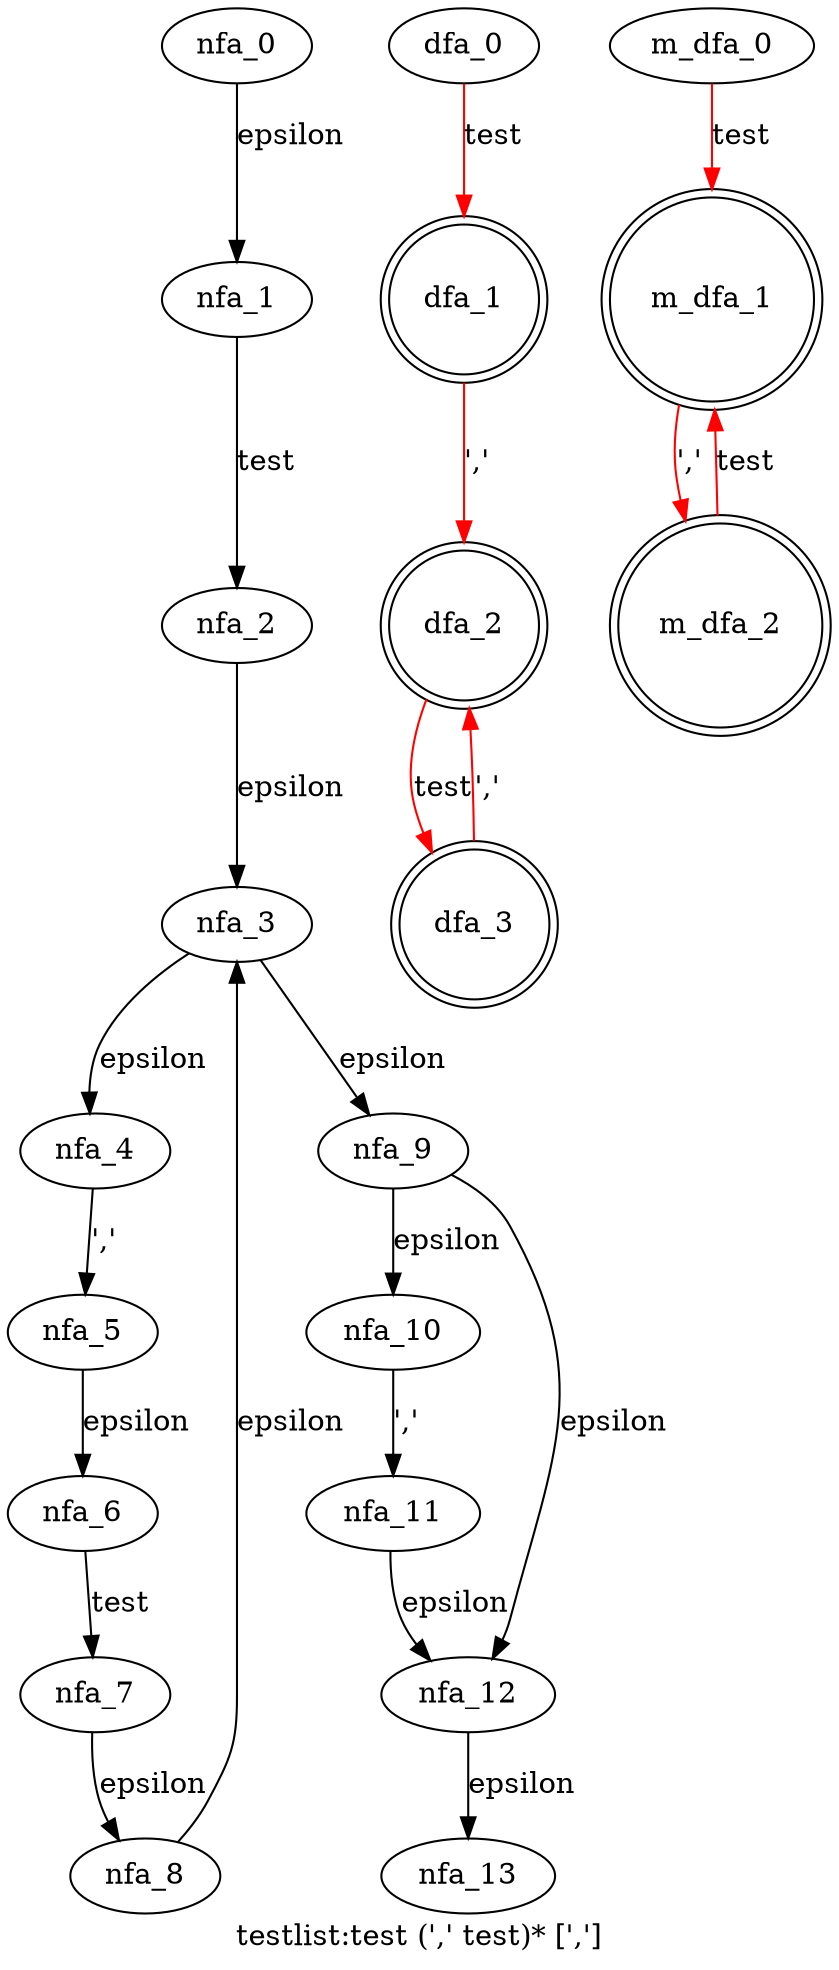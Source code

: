 digraph testlist {
 graph[label="testlist:test (',' test)* [',']"]
 subgraph testlist_nfa {
  nfa_0->nfa_1[label="epsilon"]
  nfa_1->nfa_2[label="test"]
  nfa_2->nfa_3[label="epsilon"]
  nfa_3->nfa_4[label="epsilon"]
  nfa_4->nfa_5[label="','"]
  nfa_5->nfa_6[label="epsilon"]
  nfa_6->nfa_7[label="test"]
  nfa_7->nfa_8[label="epsilon"]
  nfa_8->nfa_3[label="epsilon"]
  nfa_3->nfa_9[label="epsilon"]
  nfa_9->nfa_10[label="epsilon"]
  nfa_10->nfa_11[label="','"]
  nfa_11->nfa_12[label="epsilon"]
  nfa_12->nfa_13[label="epsilon"]
  nfa_9->nfa_12[label="epsilon"]
  }
 subgraph testlist_dfa {
  dfa_0->dfa_1[label="test",color=red]
  dfa_1->dfa_2[label="','",color=red]
  dfa_2->dfa_3[label="test",color=red]
  dfa_3->dfa_2[label="','",color=red]
  dfa_1[shape=doublecircle]
  dfa_2[shape=doublecircle]
  dfa_3[shape=doublecircle]
  }
 subgraph testlist_m_dfa {
  m_dfa_0->m_dfa_1[label="test",color=red]
  m_dfa_1->m_dfa_2[label="','",color=red]
  m_dfa_2->m_dfa_1[label="test",color=red]
  m_dfa_1[shape=doublecircle]
  m_dfa_2[shape=doublecircle]
  }
}

